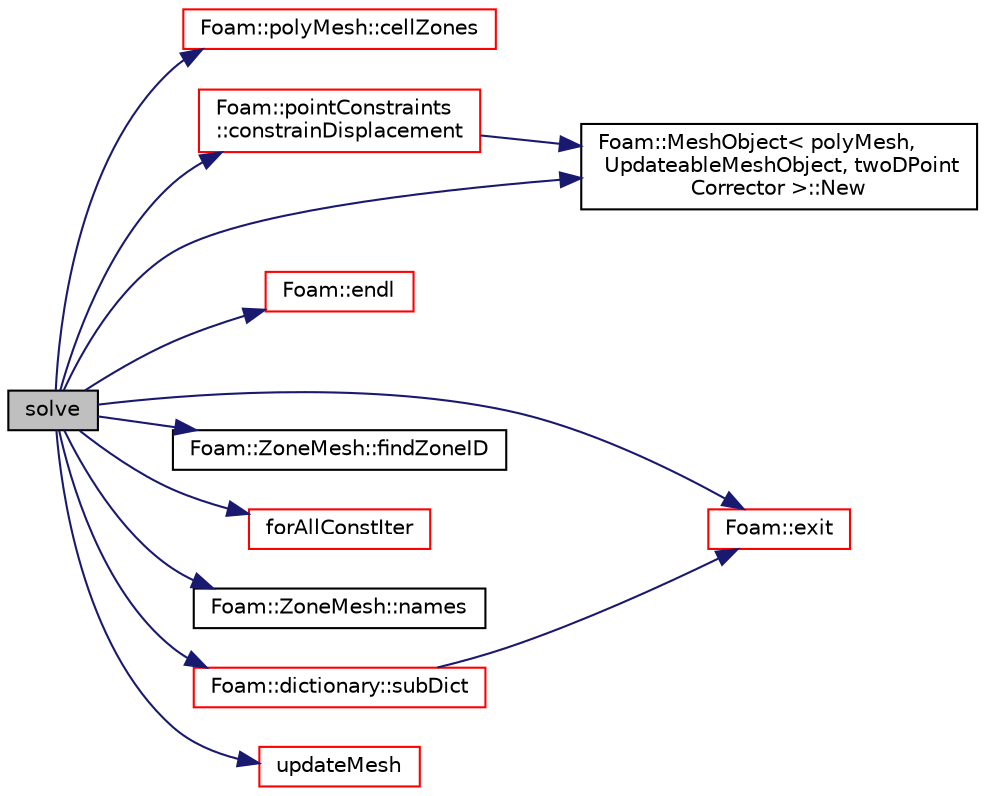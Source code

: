 digraph "solve"
{
  bgcolor="transparent";
  edge [fontname="Helvetica",fontsize="10",labelfontname="Helvetica",labelfontsize="10"];
  node [fontname="Helvetica",fontsize="10",shape=record];
  rankdir="LR";
  Node10 [label="solve",height=0.2,width=0.4,color="black", fillcolor="grey75", style="filled", fontcolor="black"];
  Node10 -> Node11 [color="midnightblue",fontsize="10",style="solid",fontname="Helvetica"];
  Node11 [label="Foam::polyMesh::cellZones",height=0.2,width=0.4,color="red",URL="$a28565.html#a935f422baa4405e3bb1d9e230b08f824",tooltip="Return cell zone mesh. "];
  Node10 -> Node16 [color="midnightblue",fontsize="10",style="solid",fontname="Helvetica"];
  Node16 [label="Foam::pointConstraints\l::constrainDisplacement",height=0.2,width=0.4,color="red",URL="$a24113.html#ac7c5f534957c0971660cfced02519073",tooltip="Apply boundary conditions (single-patch constraints),. "];
  Node16 -> Node109 [color="midnightblue",fontsize="10",style="solid",fontname="Helvetica"];
  Node109 [label="Foam::MeshObject\< polyMesh,\l UpdateableMeshObject, twoDPoint\lCorrector \>::New",height=0.2,width=0.4,color="black",URL="$a28289.html#ab61cc2091ec1fd7e08e8948e84235a05"];
  Node10 -> Node13 [color="midnightblue",fontsize="10",style="solid",fontname="Helvetica"];
  Node13 [label="Foam::endl",height=0.2,width=0.4,color="red",URL="$a21851.html#a2db8fe02a0d3909e9351bb4275b23ce4",tooltip="Add newline and flush stream. "];
  Node10 -> Node215 [color="midnightblue",fontsize="10",style="solid",fontname="Helvetica"];
  Node215 [label="Foam::exit",height=0.2,width=0.4,color="red",URL="$a21851.html#a06ca7250d8e89caf05243ec094843642"];
  Node10 -> Node219 [color="midnightblue",fontsize="10",style="solid",fontname="Helvetica"];
  Node219 [label="Foam::ZoneMesh::findZoneID",height=0.2,width=0.4,color="black",URL="$a28677.html#a13d1a124b375b062a1c226196db8b486",tooltip="Find zone index given a name. "];
  Node10 -> Node220 [color="midnightblue",fontsize="10",style="solid",fontname="Helvetica"];
  Node220 [label="forAllConstIter",height=0.2,width=0.4,color="red",URL="$a39311.html#ae21e2836509b0fa7f7cedf6493b11b09"];
  Node10 -> Node423 [color="midnightblue",fontsize="10",style="solid",fontname="Helvetica"];
  Node423 [label="Foam::ZoneMesh::names",height=0.2,width=0.4,color="black",URL="$a28677.html#ada6aa4fc7adb36994dc5e27d319a3acc",tooltip="Return a list of zone names. "];
  Node10 -> Node109 [color="midnightblue",fontsize="10",style="solid",fontname="Helvetica"];
  Node10 -> Node286 [color="midnightblue",fontsize="10",style="solid",fontname="Helvetica"];
  Node286 [label="Foam::dictionary::subDict",height=0.2,width=0.4,color="red",URL="$a27129.html#aaa26b5f2da6aff5a6a59af5407f1bf59",tooltip="Find and return a sub-dictionary. "];
  Node286 -> Node215 [color="midnightblue",fontsize="10",style="solid",fontname="Helvetica"];
  Node10 -> Node424 [color="midnightblue",fontsize="10",style="solid",fontname="Helvetica"];
  Node424 [label="updateMesh",height=0.2,width=0.4,color="red",URL="$a24445.html#ad57565956fd4064299f4bd3c4eebb1d4",tooltip="Update topology. "];
}
